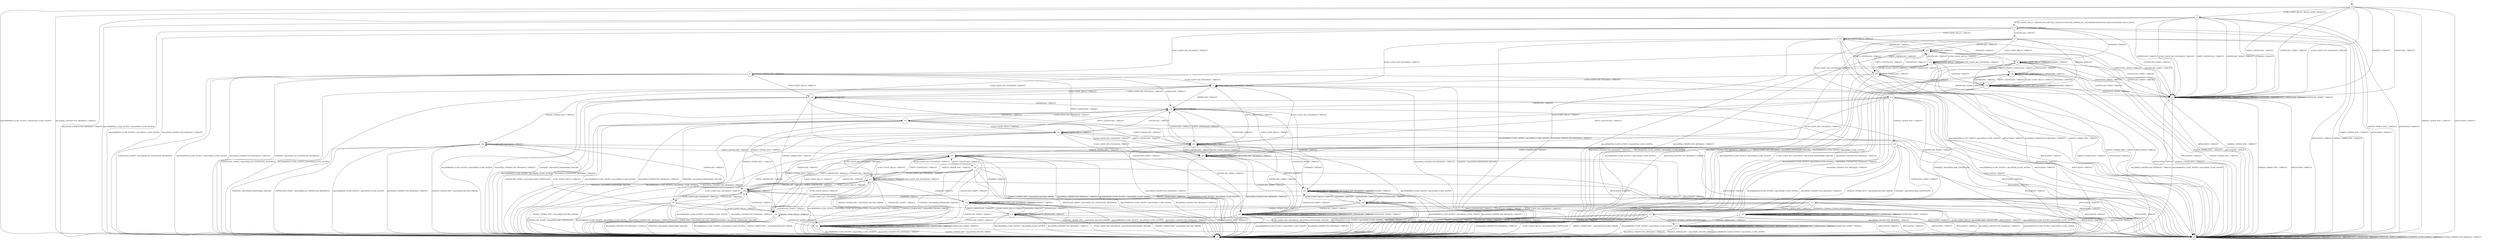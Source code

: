 digraph g {

	s0 [shape="circle" label="s0"];
	s1 [shape="circle" label="s1"];
	s2 [shape="circle" label="s2"];
	s3 [shape="circle" label="s3"];
	s4 [shape="circle" label="s4"];
	s5 [shape="circle" label="s5"];
	s6 [shape="circle" label="s6"];
	s7 [shape="circle" label="s7"];
	s8 [shape="circle" label="s8"];
	s9 [shape="circle" label="s9"];
	s10 [shape="circle" label="s10"];
	s11 [shape="circle" label="s11"];
	s12 [shape="circle" label="s12"];
	s13 [shape="circle" label="s13"];
	s14 [shape="circle" label="s14"];
	s15 [shape="circle" label="s15"];
	s16 [shape="circle" label="s16"];
	s17 [shape="circle" label="s17"];
	s18 [shape="circle" label="s18"];
	s19 [shape="circle" label="s19"];
	s20 [shape="circle" label="s20"];
	s21 [shape="circle" label="s21"];
	s22 [shape="circle" label="s22"];
	s23 [shape="circle" label="s23"];
	s24 [shape="circle" label="s24"];
	s25 [shape="circle" label="s25"];
	s26 [shape="circle" label="s26"];
	s27 [shape="circle" label="s27"];
	s28 [shape="circle" label="s28"];
	s29 [shape="circle" label="s29"];
	s30 [shape="circle" label="s30"];
	s31 [shape="circle" label="s31"];
	s32 [shape="circle" label="s32"];
	s33 [shape="circle" label="s33"];
	s34 [shape="circle" label="s34"];
	s35 [shape="circle" label="s35"];
	s36 [shape="circle" label="s36"];
	s37 [shape="circle" label="s37"];
	s38 [shape="circle" label="s38"];
	s39 [shape="circle" label="s39"];
	s40 [shape="circle" label="s40"];
	s0 -> s3 [label="ECDH_CLIENT_HELLO / HELLO_VERIFY_REQUEST+"];
	s0 -> s2 [label="ECDH_CLIENT_KEY_EXCHANGE / TIMEOUT"];
	s0 -> s4 [label="CHANGE_CIPHER_SPEC / TIMEOUT"];
	s0 -> s2 [label="FINISHED / TIMEOUT"];
	s0 -> s4 [label="APPLICATION / TIMEOUT"];
	s0 -> s2 [label="CERTIFICATE / TIMEOUT"];
	s0 -> s2 [label="EMPTY_CERTIFICATE / TIMEOUT"];
	s0 -> s2 [label="CERTIFICATE_VERIFY / TIMEOUT"];
	s0 -> s1 [label="Alert(WARNING,CLOSE_NOTIFY) / Alert(FATAL,CLOSE_NOTIFY)"];
	s0 -> s1 [label="Alert(FATAL,UNEXPECTED_MESSAGE) / TIMEOUT"];
	s1 -> s1 [label="ECDH_CLIENT_HELLO / SOCKET_CLOSED"];
	s1 -> s1 [label="ECDH_CLIENT_KEY_EXCHANGE / SOCKET_CLOSED"];
	s1 -> s1 [label="CHANGE_CIPHER_SPEC / SOCKET_CLOSED"];
	s1 -> s1 [label="FINISHED / SOCKET_CLOSED"];
	s1 -> s1 [label="APPLICATION / SOCKET_CLOSED"];
	s1 -> s1 [label="CERTIFICATE / SOCKET_CLOSED"];
	s1 -> s1 [label="EMPTY_CERTIFICATE / SOCKET_CLOSED"];
	s1 -> s1 [label="CERTIFICATE_VERIFY / SOCKET_CLOSED"];
	s1 -> s1 [label="Alert(WARNING,CLOSE_NOTIFY) / SOCKET_CLOSED"];
	s1 -> s1 [label="Alert(FATAL,UNEXPECTED_MESSAGE) / SOCKET_CLOSED"];
	s2 -> s2 [label="ECDH_CLIENT_HELLO / TIMEOUT"];
	s2 -> s2 [label="ECDH_CLIENT_KEY_EXCHANGE / TIMEOUT"];
	s2 -> s4 [label="CHANGE_CIPHER_SPEC / TIMEOUT"];
	s2 -> s2 [label="FINISHED / TIMEOUT"];
	s2 -> s4 [label="APPLICATION / TIMEOUT"];
	s2 -> s2 [label="CERTIFICATE / TIMEOUT"];
	s2 -> s2 [label="EMPTY_CERTIFICATE / TIMEOUT"];
	s2 -> s2 [label="CERTIFICATE_VERIFY / TIMEOUT"];
	s2 -> s1 [label="Alert(WARNING,CLOSE_NOTIFY) / Alert(FATAL,CLOSE_NOTIFY)"];
	s2 -> s1 [label="Alert(FATAL,UNEXPECTED_MESSAGE) / TIMEOUT"];
	s3 -> s5 [label="ECDH_CLIENT_HELLO / SERVER_HELLO|ECDSA_CERTIFICATE|ECDHE_SERVER_KEY_EXCHANGE|CERTIFICATE_REQUEST|SERVER_HELLO_DONE"];
	s3 -> s2 [label="ECDH_CLIENT_KEY_EXCHANGE / TIMEOUT"];
	s3 -> s4 [label="CHANGE_CIPHER_SPEC / TIMEOUT"];
	s3 -> s2 [label="FINISHED / TIMEOUT"];
	s3 -> s4 [label="APPLICATION / TIMEOUT"];
	s3 -> s2 [label="CERTIFICATE / TIMEOUT"];
	s3 -> s2 [label="EMPTY_CERTIFICATE / TIMEOUT"];
	s3 -> s2 [label="CERTIFICATE_VERIFY / TIMEOUT"];
	s3 -> s1 [label="Alert(WARNING,CLOSE_NOTIFY) / Alert(FATAL,CLOSE_NOTIFY)"];
	s3 -> s1 [label="Alert(FATAL,UNEXPECTED_MESSAGE) / TIMEOUT"];
	s4 -> s4 [label="ECDH_CLIENT_HELLO / TIMEOUT"];
	s4 -> s4 [label="ECDH_CLIENT_KEY_EXCHANGE / TIMEOUT"];
	s4 -> s4 [label="CHANGE_CIPHER_SPEC / TIMEOUT"];
	s4 -> s4 [label="FINISHED / TIMEOUT"];
	s4 -> s4 [label="APPLICATION / TIMEOUT"];
	s4 -> s4 [label="CERTIFICATE / TIMEOUT"];
	s4 -> s4 [label="EMPTY_CERTIFICATE / TIMEOUT"];
	s4 -> s4 [label="CERTIFICATE_VERIFY / TIMEOUT"];
	s4 -> s4 [label="Alert(WARNING,CLOSE_NOTIFY) / TIMEOUT"];
	s4 -> s4 [label="Alert(FATAL,UNEXPECTED_MESSAGE) / TIMEOUT"];
	s5 -> s31 [label="ECDH_CLIENT_HELLO / TIMEOUT"];
	s5 -> s6 [label="ECDH_CLIENT_KEY_EXCHANGE / TIMEOUT"];
	s5 -> s4 [label="CHANGE_CIPHER_SPEC / TIMEOUT"];
	s5 -> s8 [label="FINISHED / TIMEOUT"];
	s5 -> s4 [label="APPLICATION / TIMEOUT"];
	s5 -> s9 [label="CERTIFICATE / TIMEOUT"];
	s5 -> s5 [label="EMPTY_CERTIFICATE / TIMEOUT"];
	s5 -> s2 [label="CERTIFICATE_VERIFY / TIMEOUT"];
	s5 -> s1 [label="Alert(WARNING,CLOSE_NOTIFY) / Alert(FATAL,CLOSE_NOTIFY)"];
	s5 -> s1 [label="Alert(FATAL,UNEXPECTED_MESSAGE) / TIMEOUT"];
	s6 -> s16 [label="ECDH_CLIENT_HELLO / TIMEOUT"];
	s6 -> s7 [label="ECDH_CLIENT_KEY_EXCHANGE / TIMEOUT"];
	s6 -> s6 [label="CHANGE_CIPHER_SPEC / TIMEOUT"];
	s6 -> s1 [label="FINISHED / Alert(FATAL,NO_CERTIFICATE_RESERVED)"];
	s6 -> s4 [label="APPLICATION / TIMEOUT"];
	s6 -> s10 [label="CERTIFICATE / TIMEOUT"];
	s6 -> s35 [label="EMPTY_CERTIFICATE / TIMEOUT"];
	s6 -> s1 [label="CERTIFICATE_VERIFY / Alert(FATAL,NO_CERTIFICATE_RESERVED)"];
	s6 -> s1 [label="Alert(WARNING,CLOSE_NOTIFY) / Alert(FATAL,CLOSE_NOTIFY)"];
	s6 -> s1 [label="Alert(FATAL,UNEXPECTED_MESSAGE) / TIMEOUT"];
	s7 -> s16 [label="ECDH_CLIENT_HELLO / TIMEOUT"];
	s7 -> s7 [label="ECDH_CLIENT_KEY_EXCHANGE / TIMEOUT"];
	s7 -> s39 [label="CHANGE_CIPHER_SPEC / TIMEOUT"];
	s7 -> s1 [label="FINISHED / Alert(FATAL,HANDSHAKE_FAILURE)"];
	s7 -> s4 [label="APPLICATION / TIMEOUT"];
	s7 -> s10 [label="CERTIFICATE / TIMEOUT"];
	s7 -> s35 [label="EMPTY_CERTIFICATE / TIMEOUT"];
	s7 -> s1 [label="CERTIFICATE_VERIFY / Alert(FATAL,NO_CERTIFICATE_RESERVED)"];
	s7 -> s1 [label="Alert(WARNING,CLOSE_NOTIFY) / Alert(FATAL,CLOSE_NOTIFY)"];
	s7 -> s1 [label="Alert(FATAL,UNEXPECTED_MESSAGE) / TIMEOUT"];
	s8 -> s8 [label="ECDH_CLIENT_HELLO / TIMEOUT"];
	s8 -> s1 [label="ECDH_CLIENT_KEY_EXCHANGE / Alert(FATAL,HANDSHAKE_FAILURE)"];
	s8 -> s4 [label="CHANGE_CIPHER_SPEC / TIMEOUT"];
	s8 -> s8 [label="FINISHED / TIMEOUT"];
	s8 -> s4 [label="APPLICATION / TIMEOUT"];
	s8 -> s36 [label="CERTIFICATE / TIMEOUT"];
	s8 -> s36 [label="EMPTY_CERTIFICATE / TIMEOUT"];
	s8 -> s2 [label="CERTIFICATE_VERIFY / TIMEOUT"];
	s8 -> s1 [label="Alert(WARNING,CLOSE_NOTIFY) / Alert(FATAL,CLOSE_NOTIFY)"];
	s8 -> s1 [label="Alert(FATAL,UNEXPECTED_MESSAGE) / TIMEOUT"];
	s9 -> s32 [label="ECDH_CLIENT_HELLO / TIMEOUT"];
	s9 -> s11 [label="ECDH_CLIENT_KEY_EXCHANGE / TIMEOUT"];
	s9 -> s4 [label="CHANGE_CIPHER_SPEC / TIMEOUT"];
	s9 -> s33 [label="FINISHED / TIMEOUT"];
	s9 -> s4 [label="APPLICATION / TIMEOUT"];
	s9 -> s28 [label="CERTIFICATE / TIMEOUT"];
	s9 -> s34 [label="EMPTY_CERTIFICATE / TIMEOUT"];
	s9 -> s2 [label="CERTIFICATE_VERIFY / TIMEOUT"];
	s9 -> s1 [label="Alert(WARNING,CLOSE_NOTIFY) / Alert(FATAL,CLOSE_NOTIFY)"];
	s9 -> s1 [label="Alert(FATAL,UNEXPECTED_MESSAGE) / TIMEOUT"];
	s10 -> s27 [label="ECDH_CLIENT_HELLO / TIMEOUT"];
	s10 -> s17 [label="ECDH_CLIENT_KEY_EXCHANGE / TIMEOUT"];
	s10 -> s23 [label="CHANGE_CIPHER_SPEC / TIMEOUT"];
	s10 -> s13 [label="FINISHED / TIMEOUT"];
	s10 -> s4 [label="APPLICATION / TIMEOUT"];
	s10 -> s10 [label="CERTIFICATE / TIMEOUT"];
	s10 -> s35 [label="EMPTY_CERTIFICATE / TIMEOUT"];
	s10 -> s26 [label="CERTIFICATE_VERIFY / TIMEOUT"];
	s10 -> s1 [label="Alert(WARNING,CLOSE_NOTIFY) / Alert(FATAL,CLOSE_NOTIFY)"];
	s10 -> s1 [label="Alert(FATAL,UNEXPECTED_MESSAGE) / TIMEOUT"];
	s11 -> s40 [label="ECDH_CLIENT_HELLO / TIMEOUT"];
	s11 -> s27 [label="ECDH_CLIENT_KEY_EXCHANGE / TIMEOUT"];
	s11 -> s18 [label="CHANGE_CIPHER_SPEC / TIMEOUT"];
	s11 -> s1 [label="FINISHED / Alert(FATAL,BAD_CERTIFICATE)"];
	s11 -> s4 [label="APPLICATION / TIMEOUT"];
	s11 -> s10 [label="CERTIFICATE / TIMEOUT"];
	s11 -> s35 [label="EMPTY_CERTIFICATE / TIMEOUT"];
	s11 -> s12 [label="CERTIFICATE_VERIFY / TIMEOUT"];
	s11 -> s1 [label="Alert(WARNING,CLOSE_NOTIFY) / Alert(FATAL,CLOSE_NOTIFY)"];
	s11 -> s1 [label="Alert(FATAL,UNEXPECTED_MESSAGE) / TIMEOUT"];
	s12 -> s1 [label="ECDH_CLIENT_HELLO / Alert(FATAL,BAD_CERTIFICATE)"];
	s12 -> s26 [label="ECDH_CLIENT_KEY_EXCHANGE / TIMEOUT"];
	s12 -> s19 [label="CHANGE_CIPHER_SPEC / TIMEOUT"];
	s12 -> s25 [label="FINISHED / CHANGE_CIPHER_SPEC|FINISHED"];
	s12 -> s4 [label="APPLICATION / TIMEOUT"];
	s12 -> s26 [label="CERTIFICATE / TIMEOUT"];
	s12 -> s26 [label="EMPTY_CERTIFICATE / TIMEOUT"];
	s12 -> s26 [label="CERTIFICATE_VERIFY / TIMEOUT"];
	s12 -> s1 [label="Alert(WARNING,CLOSE_NOTIFY) / Alert(FATAL,CLOSE_NOTIFY)"];
	s12 -> s1 [label="Alert(FATAL,UNEXPECTED_MESSAGE) / TIMEOUT"];
	s13 -> s13 [label="ECDH_CLIENT_HELLO / TIMEOUT"];
	s13 -> s13 [label="ECDH_CLIENT_KEY_EXCHANGE / TIMEOUT"];
	s13 -> s14 [label="CHANGE_CIPHER_SPEC / TIMEOUT"];
	s13 -> s13 [label="FINISHED / TIMEOUT"];
	s13 -> s4 [label="APPLICATION / TIMEOUT"];
	s13 -> s29 [label="CERTIFICATE / TIMEOUT"];
	s13 -> s29 [label="EMPTY_CERTIFICATE / TIMEOUT"];
	s13 -> s26 [label="CERTIFICATE_VERIFY / TIMEOUT"];
	s13 -> s1 [label="Alert(WARNING,CLOSE_NOTIFY) / Alert(FATAL,CLOSE_NOTIFY)"];
	s13 -> s1 [label="Alert(FATAL,UNEXPECTED_MESSAGE) / TIMEOUT"];
	s14 -> s14 [label="ECDH_CLIENT_HELLO / TIMEOUT"];
	s14 -> s14 [label="ECDH_CLIENT_KEY_EXCHANGE / TIMEOUT"];
	s14 -> s1 [label="CHANGE_CIPHER_SPEC / Alert(FATAL,DECODE_ERROR)"];
	s14 -> s14 [label="FINISHED / TIMEOUT"];
	s14 -> s4 [label="APPLICATION / TIMEOUT"];
	s14 -> s15 [label="CERTIFICATE / TIMEOUT"];
	s14 -> s15 [label="EMPTY_CERTIFICATE / TIMEOUT"];
	s14 -> s20 [label="CERTIFICATE_VERIFY / TIMEOUT"];
	s14 -> s1 [label="Alert(WARNING,CLOSE_NOTIFY) / Alert(FATAL,CLOSE_NOTIFY)"];
	s14 -> s1 [label="Alert(FATAL,UNEXPECTED_MESSAGE) / TIMEOUT"];
	s15 -> s14 [label="ECDH_CLIENT_HELLO / TIMEOUT"];
	s15 -> s1 [label="ECDH_CLIENT_KEY_EXCHANGE / Alert(FATAL,HANDSHAKE_FAILURE)"];
	s15 -> s1 [label="CHANGE_CIPHER_SPEC / Alert(FATAL,DECODE_ERROR)"];
	s15 -> s14 [label="FINISHED / TIMEOUT"];
	s15 -> s4 [label="APPLICATION / TIMEOUT"];
	s15 -> s15 [label="CERTIFICATE / TIMEOUT"];
	s15 -> s15 [label="EMPTY_CERTIFICATE / TIMEOUT"];
	s15 -> s20 [label="CERTIFICATE_VERIFY / TIMEOUT"];
	s15 -> s1 [label="Alert(WARNING,CLOSE_NOTIFY) / Alert(FATAL,CLOSE_NOTIFY)"];
	s15 -> s1 [label="Alert(FATAL,UNEXPECTED_MESSAGE) / TIMEOUT"];
	s16 -> s16 [label="ECDH_CLIENT_HELLO / TIMEOUT"];
	s16 -> s7 [label="ECDH_CLIENT_KEY_EXCHANGE / TIMEOUT"];
	s16 -> s24 [label="CHANGE_CIPHER_SPEC / TIMEOUT"];
	s16 -> s1 [label="FINISHED / Alert(FATAL,HANDSHAKE_FAILURE)"];
	s16 -> s4 [label="APPLICATION / TIMEOUT"];
	s16 -> s10 [label="CERTIFICATE / TIMEOUT"];
	s16 -> s35 [label="EMPTY_CERTIFICATE / TIMEOUT"];
	s16 -> s26 [label="CERTIFICATE_VERIFY / TIMEOUT"];
	s16 -> s1 [label="Alert(WARNING,CLOSE_NOTIFY) / Alert(FATAL,CLOSE_NOTIFY)"];
	s16 -> s1 [label="Alert(FATAL,UNEXPECTED_MESSAGE) / TIMEOUT"];
	s17 -> s40 [label="ECDH_CLIENT_HELLO / TIMEOUT"];
	s17 -> s27 [label="ECDH_CLIENT_KEY_EXCHANGE / TIMEOUT"];
	s17 -> s30 [label="CHANGE_CIPHER_SPEC / TIMEOUT"];
	s17 -> s1 [label="FINISHED / Alert(FATAL,HANDSHAKE_FAILURE)"];
	s17 -> s4 [label="APPLICATION / TIMEOUT"];
	s17 -> s10 [label="CERTIFICATE / TIMEOUT"];
	s17 -> s35 [label="EMPTY_CERTIFICATE / TIMEOUT"];
	s17 -> s1 [label="CERTIFICATE_VERIFY / Alert(FATAL,BAD_CERTIFICATE)"];
	s17 -> s1 [label="Alert(WARNING,CLOSE_NOTIFY) / Alert(FATAL,CLOSE_NOTIFY)"];
	s17 -> s1 [label="Alert(FATAL,UNEXPECTED_MESSAGE) / TIMEOUT"];
	s18 -> s24 [label="ECDH_CLIENT_HELLO / TIMEOUT"];
	s18 -> s21 [label="ECDH_CLIENT_KEY_EXCHANGE / TIMEOUT"];
	s18 -> s1 [label="CHANGE_CIPHER_SPEC / Alert(FATAL,DECODE_ERROR)"];
	s18 -> s1 [label="FINISHED / Alert(FATAL,BAD_CERTIFICATE)"];
	s18 -> s4 [label="APPLICATION / TIMEOUT"];
	s18 -> s23 [label="CERTIFICATE / TIMEOUT"];
	s18 -> s37 [label="EMPTY_CERTIFICATE / TIMEOUT"];
	s18 -> s19 [label="CERTIFICATE_VERIFY / TIMEOUT"];
	s18 -> s1 [label="Alert(WARNING,CLOSE_NOTIFY) / Alert(FATAL,CLOSE_NOTIFY)"];
	s18 -> s1 [label="Alert(FATAL,UNEXPECTED_MESSAGE) / TIMEOUT"];
	s19 -> s1 [label="ECDH_CLIENT_HELLO / Alert(FATAL,BAD_CERTIFICATE)"];
	s19 -> s20 [label="ECDH_CLIENT_KEY_EXCHANGE / TIMEOUT"];
	s19 -> s1 [label="CHANGE_CIPHER_SPEC / Alert(FATAL,DECODE_ERROR)"];
	s19 -> s22 [label="FINISHED / CHANGE_CIPHER_SPEC|FINISHED"];
	s19 -> s4 [label="APPLICATION / TIMEOUT"];
	s19 -> s20 [label="CERTIFICATE / TIMEOUT"];
	s19 -> s20 [label="EMPTY_CERTIFICATE / TIMEOUT"];
	s19 -> s20 [label="CERTIFICATE_VERIFY / TIMEOUT"];
	s19 -> s1 [label="Alert(WARNING,CLOSE_NOTIFY) / Alert(FATAL,CLOSE_NOTIFY)"];
	s19 -> s1 [label="Alert(FATAL,UNEXPECTED_MESSAGE) / TIMEOUT"];
	s20 -> s20 [label="ECDH_CLIENT_HELLO / TIMEOUT"];
	s20 -> s20 [label="ECDH_CLIENT_KEY_EXCHANGE / TIMEOUT"];
	s20 -> s1 [label="CHANGE_CIPHER_SPEC / Alert(FATAL,DECODE_ERROR)"];
	s20 -> s20 [label="FINISHED / TIMEOUT"];
	s20 -> s4 [label="APPLICATION / TIMEOUT"];
	s20 -> s20 [label="CERTIFICATE / TIMEOUT"];
	s20 -> s20 [label="EMPTY_CERTIFICATE / TIMEOUT"];
	s20 -> s20 [label="CERTIFICATE_VERIFY / TIMEOUT"];
	s20 -> s1 [label="Alert(WARNING,CLOSE_NOTIFY) / Alert(FATAL,CLOSE_NOTIFY)"];
	s20 -> s1 [label="Alert(FATAL,UNEXPECTED_MESSAGE) / TIMEOUT"];
	s21 -> s21 [label="ECDH_CLIENT_HELLO / TIMEOUT"];
	s21 -> s21 [label="ECDH_CLIENT_KEY_EXCHANGE / TIMEOUT"];
	s21 -> s1 [label="CHANGE_CIPHER_SPEC / Alert(FATAL,DECODE_ERROR)"];
	s21 -> s14 [label="FINISHED / TIMEOUT"];
	s21 -> s4 [label="APPLICATION / TIMEOUT"];
	s21 -> s23 [label="CERTIFICATE / TIMEOUT"];
	s21 -> s37 [label="EMPTY_CERTIFICATE / TIMEOUT"];
	s21 -> s20 [label="CERTIFICATE_VERIFY / TIMEOUT"];
	s21 -> s1 [label="Alert(WARNING,CLOSE_NOTIFY) / Alert(FATAL,CLOSE_NOTIFY)"];
	s21 -> s1 [label="Alert(FATAL,UNEXPECTED_MESSAGE) / TIMEOUT"];
	s22 -> s22 [label="ECDH_CLIENT_HELLO / TIMEOUT"];
	s22 -> s22 [label="ECDH_CLIENT_KEY_EXCHANGE / TIMEOUT"];
	s22 -> s1 [label="CHANGE_CIPHER_SPEC / Alert(FATAL,DECODE_ERROR)"];
	s22 -> s22 [label="FINISHED / TIMEOUT"];
	s22 -> s22 [label="APPLICATION / APPLICATION"];
	s22 -> s22 [label="CERTIFICATE / TIMEOUT"];
	s22 -> s22 [label="EMPTY_CERTIFICATE / TIMEOUT"];
	s22 -> s22 [label="CERTIFICATE_VERIFY / TIMEOUT"];
	s22 -> s1 [label="Alert(WARNING,CLOSE_NOTIFY) / Alert(FATAL,CLOSE_NOTIFY)"];
	s22 -> s1 [label="Alert(FATAL,UNEXPECTED_MESSAGE) / TIMEOUT"];
	s23 -> s21 [label="ECDH_CLIENT_HELLO / TIMEOUT"];
	s23 -> s30 [label="ECDH_CLIENT_KEY_EXCHANGE / TIMEOUT"];
	s23 -> s1 [label="CHANGE_CIPHER_SPEC / Alert(FATAL,DECODE_ERROR)"];
	s23 -> s14 [label="FINISHED / TIMEOUT"];
	s23 -> s4 [label="APPLICATION / TIMEOUT"];
	s23 -> s23 [label="CERTIFICATE / TIMEOUT"];
	s23 -> s37 [label="EMPTY_CERTIFICATE / TIMEOUT"];
	s23 -> s20 [label="CERTIFICATE_VERIFY / TIMEOUT"];
	s23 -> s1 [label="Alert(WARNING,CLOSE_NOTIFY) / Alert(FATAL,CLOSE_NOTIFY)"];
	s23 -> s1 [label="Alert(FATAL,UNEXPECTED_MESSAGE) / TIMEOUT"];
	s24 -> s24 [label="ECDH_CLIENT_HELLO / TIMEOUT"];
	s24 -> s21 [label="ECDH_CLIENT_KEY_EXCHANGE / TIMEOUT"];
	s24 -> s1 [label="CHANGE_CIPHER_SPEC / Alert(FATAL,DECODE_ERROR)"];
	s24 -> s1 [label="FINISHED / Alert(FATAL,HANDSHAKE_FAILURE)"];
	s24 -> s4 [label="APPLICATION / TIMEOUT"];
	s24 -> s23 [label="CERTIFICATE / TIMEOUT"];
	s24 -> s37 [label="EMPTY_CERTIFICATE / TIMEOUT"];
	s24 -> s20 [label="CERTIFICATE_VERIFY / TIMEOUT"];
	s24 -> s1 [label="Alert(WARNING,CLOSE_NOTIFY) / Alert(FATAL,CLOSE_NOTIFY)"];
	s24 -> s1 [label="Alert(FATAL,UNEXPECTED_MESSAGE) / TIMEOUT"];
	s25 -> s25 [label="ECDH_CLIENT_HELLO / TIMEOUT"];
	s25 -> s25 [label="ECDH_CLIENT_KEY_EXCHANGE / TIMEOUT"];
	s25 -> s22 [label="CHANGE_CIPHER_SPEC / TIMEOUT"];
	s25 -> s25 [label="FINISHED / TIMEOUT"];
	s25 -> s25 [label="APPLICATION / APPLICATION"];
	s25 -> s25 [label="CERTIFICATE / TIMEOUT"];
	s25 -> s25 [label="EMPTY_CERTIFICATE / TIMEOUT"];
	s25 -> s25 [label="CERTIFICATE_VERIFY / TIMEOUT"];
	s25 -> s1 [label="Alert(WARNING,CLOSE_NOTIFY) / Alert(FATAL,CLOSE_NOTIFY)"];
	s25 -> s1 [label="Alert(FATAL,UNEXPECTED_MESSAGE) / TIMEOUT"];
	s26 -> s26 [label="ECDH_CLIENT_HELLO / TIMEOUT"];
	s26 -> s26 [label="ECDH_CLIENT_KEY_EXCHANGE / TIMEOUT"];
	s26 -> s20 [label="CHANGE_CIPHER_SPEC / TIMEOUT"];
	s26 -> s26 [label="FINISHED / TIMEOUT"];
	s26 -> s4 [label="APPLICATION / TIMEOUT"];
	s26 -> s26 [label="CERTIFICATE / TIMEOUT"];
	s26 -> s26 [label="EMPTY_CERTIFICATE / TIMEOUT"];
	s26 -> s26 [label="CERTIFICATE_VERIFY / TIMEOUT"];
	s26 -> s1 [label="Alert(WARNING,CLOSE_NOTIFY) / Alert(FATAL,CLOSE_NOTIFY)"];
	s26 -> s1 [label="Alert(FATAL,UNEXPECTED_MESSAGE) / TIMEOUT"];
	s27 -> s27 [label="ECDH_CLIENT_HELLO / TIMEOUT"];
	s27 -> s27 [label="ECDH_CLIENT_KEY_EXCHANGE / TIMEOUT"];
	s27 -> s21 [label="CHANGE_CIPHER_SPEC / TIMEOUT"];
	s27 -> s13 [label="FINISHED / TIMEOUT"];
	s27 -> s4 [label="APPLICATION / TIMEOUT"];
	s27 -> s10 [label="CERTIFICATE / TIMEOUT"];
	s27 -> s35 [label="EMPTY_CERTIFICATE / TIMEOUT"];
	s27 -> s26 [label="CERTIFICATE_VERIFY / TIMEOUT"];
	s27 -> s1 [label="Alert(WARNING,CLOSE_NOTIFY) / Alert(FATAL,CLOSE_NOTIFY)"];
	s27 -> s1 [label="Alert(FATAL,UNEXPECTED_MESSAGE) / TIMEOUT"];
	s28 -> s32 [label="ECDH_CLIENT_HELLO / TIMEOUT"];
	s28 -> s17 [label="ECDH_CLIENT_KEY_EXCHANGE / TIMEOUT"];
	s28 -> s4 [label="CHANGE_CIPHER_SPEC / TIMEOUT"];
	s28 -> s33 [label="FINISHED / TIMEOUT"];
	s28 -> s4 [label="APPLICATION / TIMEOUT"];
	s28 -> s28 [label="CERTIFICATE / TIMEOUT"];
	s28 -> s34 [label="EMPTY_CERTIFICATE / TIMEOUT"];
	s28 -> s2 [label="CERTIFICATE_VERIFY / TIMEOUT"];
	s28 -> s1 [label="Alert(WARNING,CLOSE_NOTIFY) / Alert(FATAL,CLOSE_NOTIFY)"];
	s28 -> s1 [label="Alert(FATAL,UNEXPECTED_MESSAGE) / TIMEOUT"];
	s29 -> s13 [label="ECDH_CLIENT_HELLO / TIMEOUT"];
	s29 -> s1 [label="ECDH_CLIENT_KEY_EXCHANGE / Alert(FATAL,HANDSHAKE_FAILURE)"];
	s29 -> s15 [label="CHANGE_CIPHER_SPEC / TIMEOUT"];
	s29 -> s13 [label="FINISHED / TIMEOUT"];
	s29 -> s4 [label="APPLICATION / TIMEOUT"];
	s29 -> s29 [label="CERTIFICATE / TIMEOUT"];
	s29 -> s29 [label="EMPTY_CERTIFICATE / TIMEOUT"];
	s29 -> s26 [label="CERTIFICATE_VERIFY / TIMEOUT"];
	s29 -> s1 [label="Alert(WARNING,CLOSE_NOTIFY) / Alert(FATAL,CLOSE_NOTIFY)"];
	s29 -> s1 [label="Alert(FATAL,UNEXPECTED_MESSAGE) / TIMEOUT"];
	s30 -> s24 [label="ECDH_CLIENT_HELLO / TIMEOUT"];
	s30 -> s21 [label="ECDH_CLIENT_KEY_EXCHANGE / TIMEOUT"];
	s30 -> s1 [label="CHANGE_CIPHER_SPEC / Alert(FATAL,DECODE_ERROR)"];
	s30 -> s1 [label="FINISHED / Alert(FATAL,HANDSHAKE_FAILURE)"];
	s30 -> s4 [label="APPLICATION / TIMEOUT"];
	s30 -> s23 [label="CERTIFICATE / TIMEOUT"];
	s30 -> s37 [label="EMPTY_CERTIFICATE / TIMEOUT"];
	s30 -> s1 [label="CERTIFICATE_VERIFY / Alert(FATAL,BAD_CERTIFICATE)"];
	s30 -> s1 [label="Alert(WARNING,CLOSE_NOTIFY) / Alert(FATAL,CLOSE_NOTIFY)"];
	s30 -> s1 [label="Alert(FATAL,UNEXPECTED_MESSAGE) / TIMEOUT"];
	s31 -> s31 [label="ECDH_CLIENT_HELLO / TIMEOUT"];
	s31 -> s7 [label="ECDH_CLIENT_KEY_EXCHANGE / TIMEOUT"];
	s31 -> s4 [label="CHANGE_CIPHER_SPEC / TIMEOUT"];
	s31 -> s8 [label="FINISHED / TIMEOUT"];
	s31 -> s4 [label="APPLICATION / TIMEOUT"];
	s31 -> s28 [label="CERTIFICATE / TIMEOUT"];
	s31 -> s34 [label="EMPTY_CERTIFICATE / TIMEOUT"];
	s31 -> s2 [label="CERTIFICATE_VERIFY / TIMEOUT"];
	s31 -> s1 [label="Alert(WARNING,CLOSE_NOTIFY) / Alert(FATAL,CLOSE_NOTIFY)"];
	s31 -> s1 [label="Alert(FATAL,UNEXPECTED_MESSAGE) / TIMEOUT"];
	s32 -> s32 [label="ECDH_CLIENT_HELLO / TIMEOUT"];
	s32 -> s32 [label="ECDH_CLIENT_KEY_EXCHANGE / TIMEOUT"];
	s32 -> s4 [label="CHANGE_CIPHER_SPEC / TIMEOUT"];
	s32 -> s33 [label="FINISHED / TIMEOUT"];
	s32 -> s4 [label="APPLICATION / TIMEOUT"];
	s32 -> s28 [label="CERTIFICATE / TIMEOUT"];
	s32 -> s34 [label="EMPTY_CERTIFICATE / TIMEOUT"];
	s32 -> s2 [label="CERTIFICATE_VERIFY / TIMEOUT"];
	s32 -> s1 [label="Alert(WARNING,CLOSE_NOTIFY) / Alert(FATAL,CLOSE_NOTIFY)"];
	s32 -> s1 [label="Alert(FATAL,UNEXPECTED_MESSAGE) / TIMEOUT"];
	s33 -> s33 [label="ECDH_CLIENT_HELLO / TIMEOUT"];
	s33 -> s33 [label="ECDH_CLIENT_KEY_EXCHANGE / TIMEOUT"];
	s33 -> s4 [label="CHANGE_CIPHER_SPEC / TIMEOUT"];
	s33 -> s33 [label="FINISHED / TIMEOUT"];
	s33 -> s4 [label="APPLICATION / TIMEOUT"];
	s33 -> s36 [label="CERTIFICATE / TIMEOUT"];
	s33 -> s36 [label="EMPTY_CERTIFICATE / TIMEOUT"];
	s33 -> s2 [label="CERTIFICATE_VERIFY / TIMEOUT"];
	s33 -> s1 [label="Alert(WARNING,CLOSE_NOTIFY) / Alert(FATAL,CLOSE_NOTIFY)"];
	s33 -> s1 [label="Alert(FATAL,UNEXPECTED_MESSAGE) / TIMEOUT"];
	s34 -> s32 [label="ECDH_CLIENT_HELLO / TIMEOUT"];
	s34 -> s7 [label="ECDH_CLIENT_KEY_EXCHANGE / TIMEOUT"];
	s34 -> s4 [label="CHANGE_CIPHER_SPEC / TIMEOUT"];
	s34 -> s33 [label="FINISHED / TIMEOUT"];
	s34 -> s4 [label="APPLICATION / TIMEOUT"];
	s34 -> s28 [label="CERTIFICATE / TIMEOUT"];
	s34 -> s34 [label="EMPTY_CERTIFICATE / TIMEOUT"];
	s34 -> s2 [label="CERTIFICATE_VERIFY / TIMEOUT"];
	s34 -> s1 [label="Alert(WARNING,CLOSE_NOTIFY) / Alert(FATAL,CLOSE_NOTIFY)"];
	s34 -> s1 [label="Alert(FATAL,UNEXPECTED_MESSAGE) / TIMEOUT"];
	s35 -> s27 [label="ECDH_CLIENT_HELLO / TIMEOUT"];
	s35 -> s7 [label="ECDH_CLIENT_KEY_EXCHANGE / TIMEOUT"];
	s35 -> s37 [label="CHANGE_CIPHER_SPEC / TIMEOUT"];
	s35 -> s13 [label="FINISHED / TIMEOUT"];
	s35 -> s4 [label="APPLICATION / TIMEOUT"];
	s35 -> s10 [label="CERTIFICATE / TIMEOUT"];
	s35 -> s35 [label="EMPTY_CERTIFICATE / TIMEOUT"];
	s35 -> s26 [label="CERTIFICATE_VERIFY / TIMEOUT"];
	s35 -> s1 [label="Alert(WARNING,CLOSE_NOTIFY) / Alert(FATAL,CLOSE_NOTIFY)"];
	s35 -> s1 [label="Alert(FATAL,UNEXPECTED_MESSAGE) / TIMEOUT"];
	s36 -> s33 [label="ECDH_CLIENT_HELLO / TIMEOUT"];
	s36 -> s1 [label="ECDH_CLIENT_KEY_EXCHANGE / Alert(FATAL,HANDSHAKE_FAILURE)"];
	s36 -> s4 [label="CHANGE_CIPHER_SPEC / TIMEOUT"];
	s36 -> s33 [label="FINISHED / TIMEOUT"];
	s36 -> s4 [label="APPLICATION / TIMEOUT"];
	s36 -> s36 [label="CERTIFICATE / TIMEOUT"];
	s36 -> s36 [label="EMPTY_CERTIFICATE / TIMEOUT"];
	s36 -> s2 [label="CERTIFICATE_VERIFY / TIMEOUT"];
	s36 -> s1 [label="Alert(WARNING,CLOSE_NOTIFY) / Alert(FATAL,CLOSE_NOTIFY)"];
	s36 -> s1 [label="Alert(FATAL,UNEXPECTED_MESSAGE) / TIMEOUT"];
	s37 -> s21 [label="ECDH_CLIENT_HELLO / TIMEOUT"];
	s37 -> s38 [label="ECDH_CLIENT_KEY_EXCHANGE / TIMEOUT"];
	s37 -> s1 [label="CHANGE_CIPHER_SPEC / Alert(FATAL,DECODE_ERROR)"];
	s37 -> s14 [label="FINISHED / TIMEOUT"];
	s37 -> s4 [label="APPLICATION / TIMEOUT"];
	s37 -> s23 [label="CERTIFICATE / TIMEOUT"];
	s37 -> s37 [label="EMPTY_CERTIFICATE / TIMEOUT"];
	s37 -> s20 [label="CERTIFICATE_VERIFY / TIMEOUT"];
	s37 -> s1 [label="Alert(WARNING,CLOSE_NOTIFY) / Alert(FATAL,CLOSE_NOTIFY)"];
	s37 -> s1 [label="Alert(FATAL,UNEXPECTED_MESSAGE) / TIMEOUT"];
	s38 -> s24 [label="ECDH_CLIENT_HELLO / TIMEOUT"];
	s38 -> s21 [label="ECDH_CLIENT_KEY_EXCHANGE / TIMEOUT"];
	s38 -> s1 [label="CHANGE_CIPHER_SPEC / Alert(FATAL,DECODE_ERROR)"];
	s38 -> s1 [label="FINISHED / Alert(FATAL,HANDSHAKE_FAILURE)"];
	s38 -> s4 [label="APPLICATION / TIMEOUT"];
	s38 -> s23 [label="CERTIFICATE / TIMEOUT"];
	s38 -> s37 [label="EMPTY_CERTIFICATE / TIMEOUT"];
	s38 -> s1 [label="CERTIFICATE_VERIFY / Alert(FATAL,NO_CERTIFICATE_RESERVED)"];
	s38 -> s1 [label="Alert(WARNING,CLOSE_NOTIFY) / Alert(FATAL,CLOSE_NOTIFY)"];
	s38 -> s1 [label="Alert(FATAL,UNEXPECTED_MESSAGE) / TIMEOUT"];
	s39 -> s24 [label="ECDH_CLIENT_HELLO / TIMEOUT"];
	s39 -> s39 [label="ECDH_CLIENT_KEY_EXCHANGE / TIMEOUT"];
	s39 -> s1 [label="CHANGE_CIPHER_SPEC / Alert(FATAL,DECODE_ERROR)"];
	s39 -> s1 [label="FINISHED / Alert(FATAL,HANDSHAKE_FAILURE)"];
	s39 -> s4 [label="APPLICATION / TIMEOUT"];
	s39 -> s23 [label="CERTIFICATE / TIMEOUT"];
	s39 -> s37 [label="EMPTY_CERTIFICATE / TIMEOUT"];
	s39 -> s1 [label="CERTIFICATE_VERIFY / Alert(FATAL,NO_CERTIFICATE_RESERVED)"];
	s39 -> s1 [label="Alert(WARNING,CLOSE_NOTIFY) / Alert(FATAL,CLOSE_NOTIFY)"];
	s39 -> s1 [label="Alert(FATAL,UNEXPECTED_MESSAGE) / TIMEOUT"];
	s40 -> s40 [label="ECDH_CLIENT_HELLO / TIMEOUT"];
	s40 -> s27 [label="ECDH_CLIENT_KEY_EXCHANGE / TIMEOUT"];
	s40 -> s24 [label="CHANGE_CIPHER_SPEC / TIMEOUT"];
	s40 -> s1 [label="FINISHED / Alert(FATAL,HANDSHAKE_FAILURE)"];
	s40 -> s4 [label="APPLICATION / TIMEOUT"];
	s40 -> s10 [label="CERTIFICATE / TIMEOUT"];
	s40 -> s35 [label="EMPTY_CERTIFICATE / TIMEOUT"];
	s40 -> s26 [label="CERTIFICATE_VERIFY / TIMEOUT"];
	s40 -> s1 [label="Alert(WARNING,CLOSE_NOTIFY) / Alert(FATAL,CLOSE_NOTIFY)"];
	s40 -> s1 [label="Alert(FATAL,UNEXPECTED_MESSAGE) / TIMEOUT"];

__start0 [label="" shape="none" width="0" height="0"];
__start0 -> s0;

}
